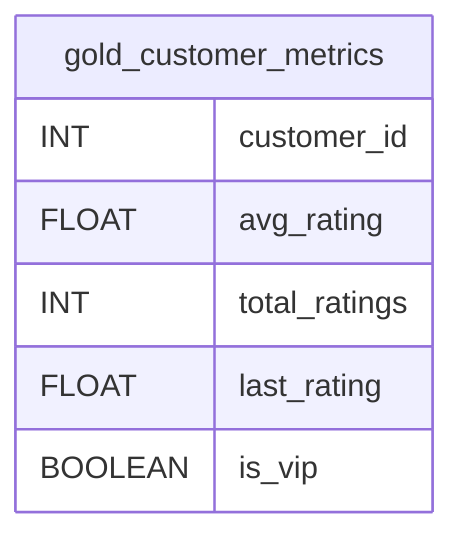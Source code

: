 erDiagram
    gold_customer_metrics {
        INT customer_id
        FLOAT avg_rating
        INT total_ratings
        FLOAT last_rating
        BOOLEAN is_vip
    }